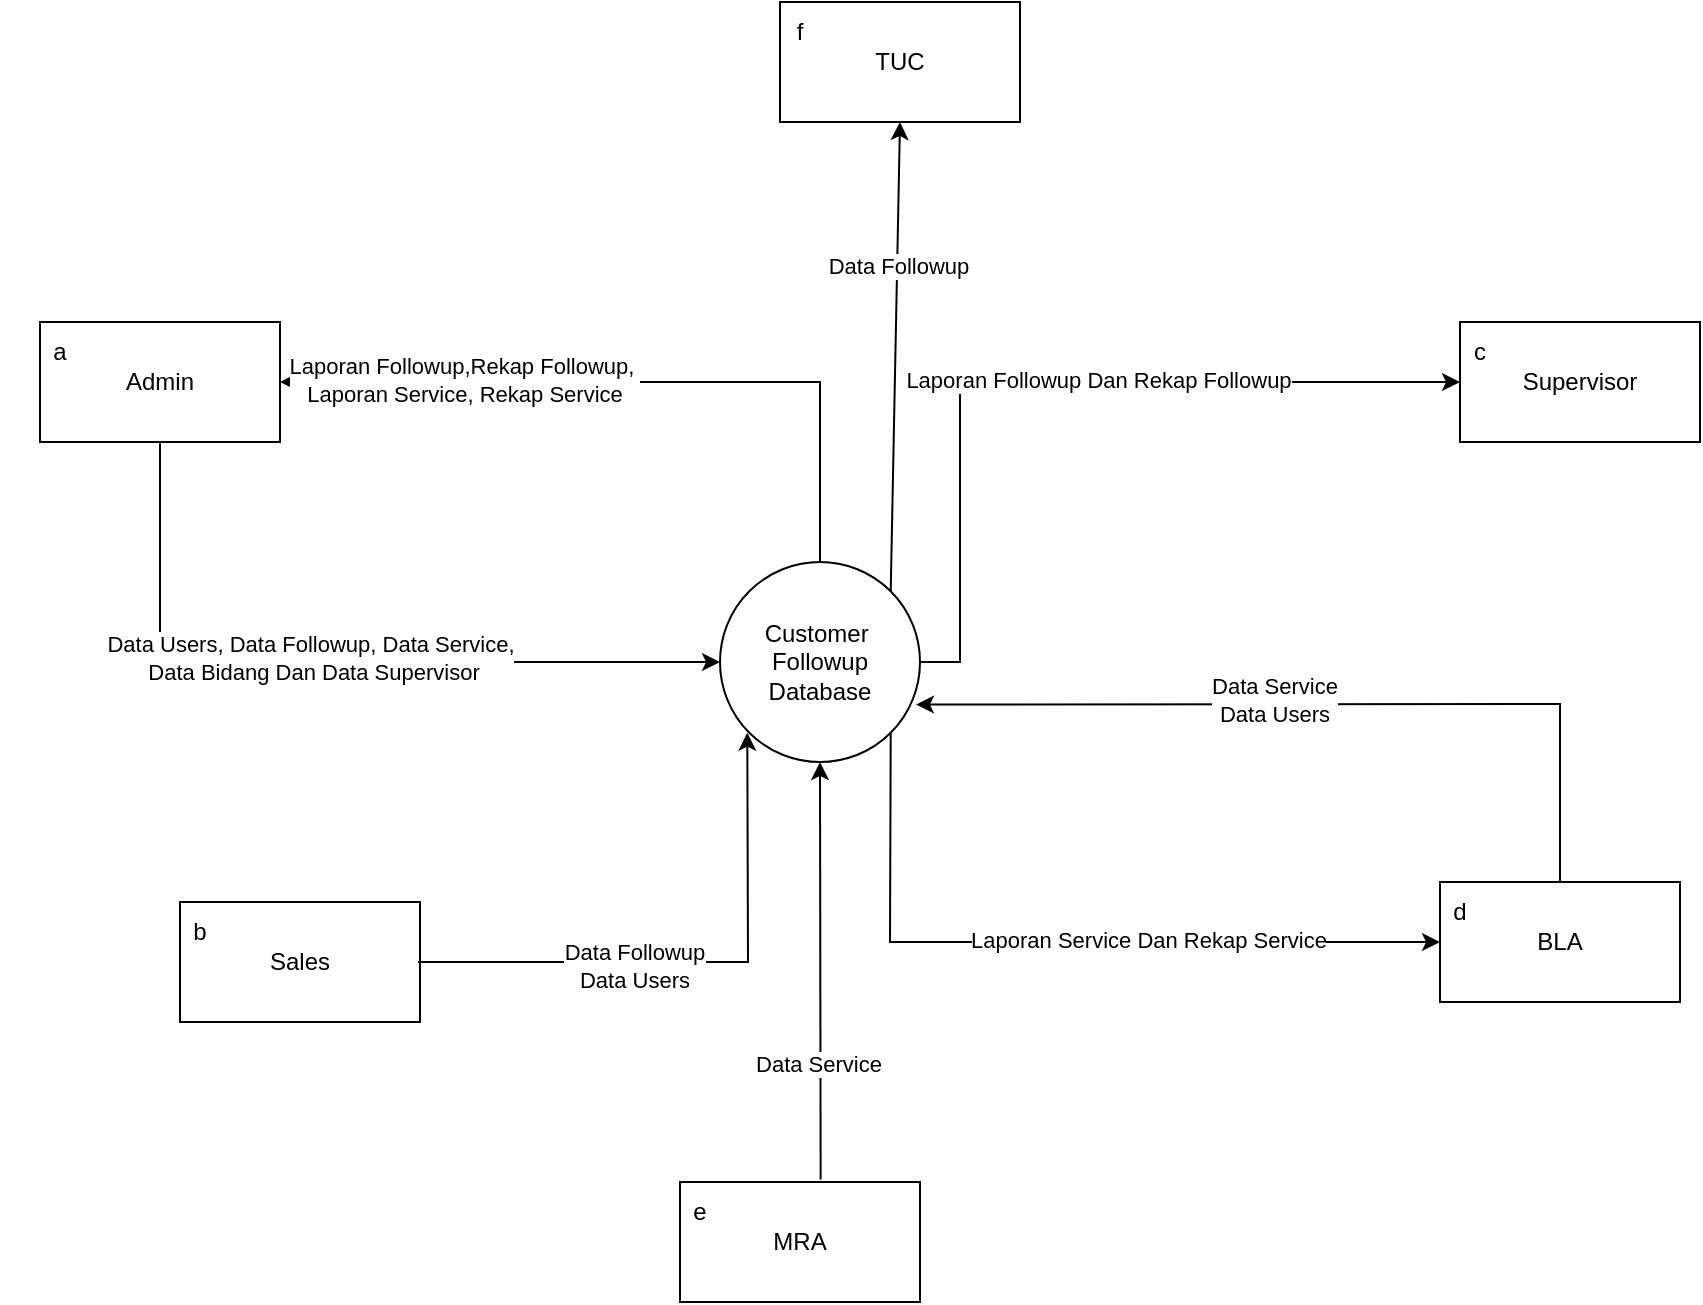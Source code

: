 <mxfile version="24.6.4" type="github" pages="2">
  <diagram name="Diagram Konteks" id="epgfFb0skEptq95vjhe1">
    <mxGraphModel dx="934" dy="1352" grid="1" gridSize="10" guides="1" tooltips="1" connect="1" arrows="1" fold="1" page="1" pageScale="1" pageWidth="1169" pageHeight="827" math="0" shadow="0">
      <root>
        <mxCell id="0" />
        <mxCell id="1" parent="0" />
        <mxCell id="VuiifhyWefLbRoHjWOdV-1" value="Customer&amp;nbsp;&lt;div&gt;Followup&lt;/div&gt;&lt;div&gt;Database&lt;/div&gt;" style="shape=ellipse;html=1;dashed=0;whiteSpace=wrap;perimeter=ellipsePerimeter;" parent="1" vertex="1">
          <mxGeometry x="360" y="170" width="100" height="100" as="geometry" />
        </mxCell>
        <mxCell id="VuiifhyWefLbRoHjWOdV-5" value="Supervisor" style="html=1;dashed=0;whiteSpace=wrap;" parent="1" vertex="1">
          <mxGeometry x="730" y="50" width="120" height="60" as="geometry" />
        </mxCell>
        <mxCell id="VuiifhyWefLbRoHjWOdV-14" value="Admin" style="html=1;dashed=0;whiteSpace=wrap;" parent="1" vertex="1">
          <mxGeometry x="20" y="50" width="120" height="60" as="geometry" />
        </mxCell>
        <mxCell id="VuiifhyWefLbRoHjWOdV-15" value="Sales" style="html=1;dashed=0;whiteSpace=wrap;" parent="1" vertex="1">
          <mxGeometry x="90" y="340" width="120" height="60" as="geometry" />
        </mxCell>
        <mxCell id="VuiifhyWefLbRoHjWOdV-16" value="MRA" style="html=1;dashed=0;whiteSpace=wrap;" parent="1" vertex="1">
          <mxGeometry x="340" y="480" width="120" height="60" as="geometry" />
        </mxCell>
        <mxCell id="3bvG3QOUrX4tDnKTCZNF-1" value="BLA" style="html=1;dashed=0;whiteSpace=wrap;" vertex="1" parent="1">
          <mxGeometry x="720" y="330" width="120" height="60" as="geometry" />
        </mxCell>
        <mxCell id="3bvG3QOUrX4tDnKTCZNF-2" value="TUC" style="html=1;dashed=0;whiteSpace=wrap;" vertex="1" parent="1">
          <mxGeometry x="390" y="-110" width="120" height="60" as="geometry" />
        </mxCell>
        <mxCell id="3bvG3QOUrX4tDnKTCZNF-3" value="" style="endArrow=classic;html=1;rounded=0;exitX=0.5;exitY=1;exitDx=0;exitDy=0;entryX=0;entryY=0.5;entryDx=0;entryDy=0;" edge="1" parent="1" source="VuiifhyWefLbRoHjWOdV-14" target="VuiifhyWefLbRoHjWOdV-1">
          <mxGeometry width="50" height="50" relative="1" as="geometry">
            <mxPoint x="390" y="260" as="sourcePoint" />
            <mxPoint x="440" y="210" as="targetPoint" />
            <Array as="points">
              <mxPoint x="80" y="220" />
            </Array>
          </mxGeometry>
        </mxCell>
        <mxCell id="3bvG3QOUrX4tDnKTCZNF-4" value="Data Users, Data Followup, Data Service,&lt;div&gt;&amp;nbsp;Data Bidang Dan Data Supervisor&lt;/div&gt;" style="edgeLabel;html=1;align=center;verticalAlign=middle;resizable=0;points=[];" vertex="1" connectable="0" parent="3bvG3QOUrX4tDnKTCZNF-3">
          <mxGeometry x="-0.054" y="2" relative="1" as="geometry">
            <mxPoint as="offset" />
          </mxGeometry>
        </mxCell>
        <mxCell id="3bvG3QOUrX4tDnKTCZNF-6" value="" style="endArrow=classic;html=1;rounded=0;exitX=1;exitY=0.5;exitDx=0;exitDy=0;entryX=0;entryY=1;entryDx=0;entryDy=0;" edge="1" parent="1">
          <mxGeometry width="50" height="50" relative="1" as="geometry">
            <mxPoint x="209" y="370" as="sourcePoint" />
            <mxPoint x="373.645" y="255.355" as="targetPoint" />
            <Array as="points">
              <mxPoint x="374" y="370" />
            </Array>
          </mxGeometry>
        </mxCell>
        <mxCell id="3bvG3QOUrX4tDnKTCZNF-7" value="Data Followup&lt;div&gt;Data Users&lt;/div&gt;" style="edgeLabel;html=1;align=center;verticalAlign=middle;resizable=0;points=[];" vertex="1" connectable="0" parent="3bvG3QOUrX4tDnKTCZNF-6">
          <mxGeometry x="-0.227" y="-2" relative="1" as="geometry">
            <mxPoint as="offset" />
          </mxGeometry>
        </mxCell>
        <mxCell id="3bvG3QOUrX4tDnKTCZNF-8" value="" style="endArrow=classic;html=1;rounded=0;exitX=0.5;exitY=0;exitDx=0;exitDy=0;entryX=1;entryY=0.5;entryDx=0;entryDy=0;" edge="1" parent="1" source="VuiifhyWefLbRoHjWOdV-1" target="VuiifhyWefLbRoHjWOdV-14">
          <mxGeometry width="50" height="50" relative="1" as="geometry">
            <mxPoint x="410" y="160" as="sourcePoint" />
            <mxPoint x="460" y="110" as="targetPoint" />
            <Array as="points">
              <mxPoint x="410" y="80" />
            </Array>
          </mxGeometry>
        </mxCell>
        <mxCell id="3bvG3QOUrX4tDnKTCZNF-9" value="Laporan Followup,Rekap Followup,&amp;nbsp;&lt;div&gt;Laporan Service, Rekap Service&lt;/div&gt;" style="edgeLabel;html=1;align=center;verticalAlign=middle;resizable=0;points=[];" vertex="1" connectable="0" parent="3bvG3QOUrX4tDnKTCZNF-8">
          <mxGeometry x="0.493" y="-1" relative="1" as="geometry">
            <mxPoint as="offset" />
          </mxGeometry>
        </mxCell>
        <mxCell id="3bvG3QOUrX4tDnKTCZNF-10" value="" style="endArrow=classic;html=1;rounded=0;exitX=1;exitY=0.5;exitDx=0;exitDy=0;entryX=0;entryY=0.5;entryDx=0;entryDy=0;" edge="1" parent="1" source="VuiifhyWefLbRoHjWOdV-1" target="VuiifhyWefLbRoHjWOdV-5">
          <mxGeometry width="50" height="50" relative="1" as="geometry">
            <mxPoint x="380" y="160" as="sourcePoint" />
            <mxPoint x="430" y="110" as="targetPoint" />
            <Array as="points">
              <mxPoint x="480" y="220" />
              <mxPoint x="480" y="80" />
            </Array>
          </mxGeometry>
        </mxCell>
        <mxCell id="3bvG3QOUrX4tDnKTCZNF-12" value="Laporan Followup Dan Rekap Followup" style="edgeLabel;html=1;align=center;verticalAlign=middle;resizable=0;points=[];" vertex="1" connectable="0" parent="3bvG3QOUrX4tDnKTCZNF-10">
          <mxGeometry x="0.114" y="1" relative="1" as="geometry">
            <mxPoint as="offset" />
          </mxGeometry>
        </mxCell>
        <mxCell id="3bvG3QOUrX4tDnKTCZNF-13" value="" style="endArrow=classic;html=1;rounded=0;exitX=1;exitY=1;exitDx=0;exitDy=0;entryX=0;entryY=0.5;entryDx=0;entryDy=0;" edge="1" parent="1" source="VuiifhyWefLbRoHjWOdV-1" target="3bvG3QOUrX4tDnKTCZNF-1">
          <mxGeometry width="50" height="50" relative="1" as="geometry">
            <mxPoint x="590" y="390" as="sourcePoint" />
            <mxPoint x="700" y="360" as="targetPoint" />
            <Array as="points">
              <mxPoint x="445" y="360" />
            </Array>
          </mxGeometry>
        </mxCell>
        <mxCell id="3bvG3QOUrX4tDnKTCZNF-16" value="Laporan Service Dan Rekap Service" style="edgeLabel;html=1;align=center;verticalAlign=middle;resizable=0;points=[];" vertex="1" connectable="0" parent="3bvG3QOUrX4tDnKTCZNF-13">
          <mxGeometry x="0.231" y="1" relative="1" as="geometry">
            <mxPoint as="offset" />
          </mxGeometry>
        </mxCell>
        <mxCell id="3bvG3QOUrX4tDnKTCZNF-14" value="" style="endArrow=classic;html=1;rounded=0;entryX=0.98;entryY=0.713;entryDx=0;entryDy=0;entryPerimeter=0;exitX=0.5;exitY=0;exitDx=0;exitDy=0;" edge="1" parent="1" source="3bvG3QOUrX4tDnKTCZNF-1" target="VuiifhyWefLbRoHjWOdV-1">
          <mxGeometry width="50" height="50" relative="1" as="geometry">
            <mxPoint x="700" y="320" as="sourcePoint" />
            <mxPoint x="550" y="240" as="targetPoint" />
            <Array as="points">
              <mxPoint x="780" y="241" />
            </Array>
          </mxGeometry>
        </mxCell>
        <mxCell id="3bvG3QOUrX4tDnKTCZNF-15" value="Data Service&lt;div&gt;Data Users&lt;/div&gt;" style="edgeLabel;html=1;align=center;verticalAlign=middle;resizable=0;points=[];" vertex="1" connectable="0" parent="3bvG3QOUrX4tDnKTCZNF-14">
          <mxGeometry x="0.131" y="-2" relative="1" as="geometry">
            <mxPoint as="offset" />
          </mxGeometry>
        </mxCell>
        <mxCell id="3bvG3QOUrX4tDnKTCZNF-17" value="" style="endArrow=classic;html=1;rounded=0;exitX=0.586;exitY=-0.021;exitDx=0;exitDy=0;exitPerimeter=0;entryX=0.5;entryY=1;entryDx=0;entryDy=0;" edge="1" parent="1" source="VuiifhyWefLbRoHjWOdV-16" target="VuiifhyWefLbRoHjWOdV-1">
          <mxGeometry width="50" height="50" relative="1" as="geometry">
            <mxPoint x="420" y="460" as="sourcePoint" />
            <mxPoint x="470" y="410" as="targetPoint" />
          </mxGeometry>
        </mxCell>
        <mxCell id="3bvG3QOUrX4tDnKTCZNF-18" value="Data Service" style="edgeLabel;html=1;align=center;verticalAlign=middle;resizable=0;points=[];" vertex="1" connectable="0" parent="3bvG3QOUrX4tDnKTCZNF-17">
          <mxGeometry x="-0.446" y="1" relative="1" as="geometry">
            <mxPoint as="offset" />
          </mxGeometry>
        </mxCell>
        <mxCell id="3bvG3QOUrX4tDnKTCZNF-19" value="" style="endArrow=classic;html=1;rounded=0;exitX=1;exitY=0;exitDx=0;exitDy=0;entryX=0.5;entryY=1;entryDx=0;entryDy=0;" edge="1" parent="1" source="VuiifhyWefLbRoHjWOdV-1" target="3bvG3QOUrX4tDnKTCZNF-2">
          <mxGeometry width="50" height="50" relative="1" as="geometry">
            <mxPoint x="610" y="190" as="sourcePoint" />
            <mxPoint x="660" y="140" as="targetPoint" />
          </mxGeometry>
        </mxCell>
        <mxCell id="3bvG3QOUrX4tDnKTCZNF-20" value="Data Followup" style="edgeLabel;html=1;align=center;verticalAlign=middle;resizable=0;points=[];" vertex="1" connectable="0" parent="3bvG3QOUrX4tDnKTCZNF-19">
          <mxGeometry x="0.398" relative="1" as="geometry">
            <mxPoint y="1" as="offset" />
          </mxGeometry>
        </mxCell>
        <mxCell id="ki20Z8s4vrW7yiZeNQ6K-3" value="a" style="text;html=1;align=center;verticalAlign=middle;whiteSpace=wrap;rounded=0;" vertex="1" parent="1">
          <mxGeometry y="50" width="60" height="30" as="geometry" />
        </mxCell>
        <mxCell id="ki20Z8s4vrW7yiZeNQ6K-4" value="b" style="text;html=1;align=center;verticalAlign=middle;whiteSpace=wrap;rounded=0;" vertex="1" parent="1">
          <mxGeometry x="70" y="340" width="60" height="30" as="geometry" />
        </mxCell>
        <mxCell id="ki20Z8s4vrW7yiZeNQ6K-5" value="c" style="text;html=1;align=center;verticalAlign=middle;whiteSpace=wrap;rounded=0;" vertex="1" parent="1">
          <mxGeometry x="710" y="50" width="60" height="30" as="geometry" />
        </mxCell>
        <mxCell id="ki20Z8s4vrW7yiZeNQ6K-8" value="d" style="text;html=1;align=center;verticalAlign=middle;whiteSpace=wrap;rounded=0;" vertex="1" parent="1">
          <mxGeometry x="700" y="330" width="60" height="30" as="geometry" />
        </mxCell>
        <mxCell id="ki20Z8s4vrW7yiZeNQ6K-9" value="e" style="text;html=1;align=center;verticalAlign=middle;whiteSpace=wrap;rounded=0;" vertex="1" parent="1">
          <mxGeometry x="320" y="480" width="60" height="30" as="geometry" />
        </mxCell>
        <mxCell id="ki20Z8s4vrW7yiZeNQ6K-10" value="f" style="text;html=1;align=center;verticalAlign=middle;whiteSpace=wrap;rounded=0;" vertex="1" parent="1">
          <mxGeometry x="370" y="-110" width="60" height="30" as="geometry" />
        </mxCell>
      </root>
    </mxGraphModel>
  </diagram>
  <diagram id="bucHdOgtdyLKO2n5NT9M" name="Page-2">
    <mxGraphModel dx="1963" dy="446" grid="1" gridSize="10" guides="1" tooltips="1" connect="1" arrows="1" fold="1" page="1" pageScale="1" pageWidth="1169" pageHeight="827" math="0" shadow="0">
      <root>
        <mxCell id="0" />
        <mxCell id="1" parent="0" />
        <mxCell id="wO4jeFMkarcU0C4ZVt6F-1" value="Admin" style="html=1;dashed=0;whiteSpace=wrap;fontSize=16;" parent="1" vertex="1">
          <mxGeometry x="430" y="150" width="120" height="60" as="geometry" />
        </mxCell>
        <mxCell id="kWxTAtephzZwehLaW-mJ-16" value="Sales" style="html=1;dashed=0;whiteSpace=wrap;fontSize=16;" parent="1" vertex="1">
          <mxGeometry x="-60" y="430" width="120" height="60" as="geometry" />
        </mxCell>
        <mxCell id="kWxTAtephzZwehLaW-mJ-17" value="MRA" style="html=1;dashed=0;whiteSpace=wrap;fontSize=16;" parent="1" vertex="1">
          <mxGeometry x="345" y="600" width="120" height="60" as="geometry" />
        </mxCell>
        <mxCell id="kWxTAtephzZwehLaW-mJ-18" value="Supervisor" style="html=1;dashed=0;whiteSpace=wrap;fontSize=16;" parent="1" vertex="1">
          <mxGeometry x="190" y="610" width="120" height="60" as="geometry" />
        </mxCell>
        <mxCell id="kWxTAtephzZwehLaW-mJ-28" value="1.P&lt;div style=&quot;font-size: 16px;&quot;&gt;users&lt;/div&gt;" style="shape=ellipse;html=1;dashed=0;whiteSpace=wrap;aspect=fixed;perimeter=ellipsePerimeter;fontSize=16;" parent="1" vertex="1">
          <mxGeometry x="150" y="340" width="80" height="80" as="geometry" />
        </mxCell>
        <mxCell id="bmZkXhHhfdS_KMOA7PLY-1" value="TUC" style="html=1;dashed=0;whiteSpace=wrap;fontSize=16;" vertex="1" parent="1">
          <mxGeometry x="630" y="570" width="120" height="60" as="geometry" />
        </mxCell>
        <mxCell id="PAaoC2mi8qCAiIPaxIjI-1" value="BLA" style="html=1;dashed=0;whiteSpace=wrap;fontSize=16;" vertex="1" parent="1">
          <mxGeometry x="500" y="610" width="120" height="60" as="geometry" />
        </mxCell>
        <mxCell id="PAaoC2mi8qCAiIPaxIjI-3" value="2.P&lt;div style=&quot;font-size: 16px;&quot;&gt;Bidang&lt;/div&gt;" style="shape=ellipse;html=1;dashed=0;whiteSpace=wrap;aspect=fixed;perimeter=ellipsePerimeter;fontSize=16;" vertex="1" parent="1">
          <mxGeometry x="300" y="340" width="80" height="80" as="geometry" />
        </mxCell>
        <mxCell id="PAaoC2mi8qCAiIPaxIjI-4" value="3.P&lt;div style=&quot;font-size: 16px;&quot;&gt;Supervisor&lt;/div&gt;" style="shape=ellipse;html=1;dashed=0;whiteSpace=wrap;aspect=fixed;perimeter=ellipsePerimeter;fontSize=16;" vertex="1" parent="1">
          <mxGeometry x="440" y="340" width="80" height="80" as="geometry" />
        </mxCell>
        <mxCell id="PAaoC2mi8qCAiIPaxIjI-5" value="4.P&lt;div style=&quot;font-size: 16px;&quot;&gt;Followup&lt;/div&gt;" style="shape=ellipse;html=1;dashed=0;whiteSpace=wrap;aspect=fixed;perimeter=ellipsePerimeter;fontSize=16;" vertex="1" parent="1">
          <mxGeometry x="584.5" y="340" width="80" height="80" as="geometry" />
        </mxCell>
        <mxCell id="PAaoC2mi8qCAiIPaxIjI-6" value="5.P&lt;div style=&quot;font-size: 16px;&quot;&gt;Service&lt;/div&gt;" style="shape=ellipse;html=1;dashed=0;whiteSpace=wrap;aspect=fixed;perimeter=ellipsePerimeter;fontSize=16;" vertex="1" parent="1">
          <mxGeometry x="720" y="340" width="80" height="80" as="geometry" />
        </mxCell>
        <mxCell id="PAaoC2mi8qCAiIPaxIjI-8" value="" style="endArrow=classic;html=1;rounded=0;exitX=0;exitY=0.5;exitDx=0;exitDy=0;entryX=0.5;entryY=0;entryDx=0;entryDy=0;" edge="1" parent="1" source="wO4jeFMkarcU0C4ZVt6F-1" target="kWxTAtephzZwehLaW-mJ-28">
          <mxGeometry width="50" height="50" relative="1" as="geometry">
            <mxPoint x="350" y="300" as="sourcePoint" />
            <mxPoint x="400" y="250" as="targetPoint" />
            <Array as="points">
              <mxPoint x="190" y="180" />
            </Array>
          </mxGeometry>
        </mxCell>
        <mxCell id="KHFkOiuXwLlKuGVH0VCN-2" value="Data Users" style="edgeLabel;html=1;align=center;verticalAlign=middle;resizable=0;points=[];" vertex="1" connectable="0" parent="PAaoC2mi8qCAiIPaxIjI-8">
          <mxGeometry x="0.08" y="-1" relative="1" as="geometry">
            <mxPoint as="offset" />
          </mxGeometry>
        </mxCell>
        <mxCell id="PAaoC2mi8qCAiIPaxIjI-9" value="" style="endArrow=classic;html=1;rounded=0;exitX=0;exitY=1;exitDx=0;exitDy=0;entryX=0.5;entryY=0;entryDx=0;entryDy=0;" edge="1" parent="1" source="wO4jeFMkarcU0C4ZVt6F-1" target="PAaoC2mi8qCAiIPaxIjI-3">
          <mxGeometry width="50" height="50" relative="1" as="geometry">
            <mxPoint x="500" y="340" as="sourcePoint" />
            <mxPoint x="550" y="290" as="targetPoint" />
            <Array as="points">
              <mxPoint x="340" y="210" />
            </Array>
          </mxGeometry>
        </mxCell>
        <mxCell id="KhvcZn7qx0jvtT2tmby4-1" value="Data Bidang" style="edgeLabel;html=1;align=center;verticalAlign=middle;resizable=0;points=[];" vertex="1" connectable="0" parent="PAaoC2mi8qCAiIPaxIjI-9">
          <mxGeometry x="-0.288" y="2" relative="1" as="geometry">
            <mxPoint as="offset" />
          </mxGeometry>
        </mxCell>
        <mxCell id="PAaoC2mi8qCAiIPaxIjI-10" value="" style="endArrow=classic;html=1;rounded=0;exitX=0.417;exitY=1;exitDx=0;exitDy=0;exitPerimeter=0;entryX=0.5;entryY=0;entryDx=0;entryDy=0;" edge="1" parent="1" source="wO4jeFMkarcU0C4ZVt6F-1" target="PAaoC2mi8qCAiIPaxIjI-4">
          <mxGeometry width="50" height="50" relative="1" as="geometry">
            <mxPoint x="510" y="290" as="sourcePoint" />
            <mxPoint x="560" y="240" as="targetPoint" />
          </mxGeometry>
        </mxCell>
        <mxCell id="PAaoC2mi8qCAiIPaxIjI-11" value="" style="endArrow=classic;html=1;rounded=0;exitX=1;exitY=1;exitDx=0;exitDy=0;entryX=0.5;entryY=0;entryDx=0;entryDy=0;" edge="1" parent="1" source="wO4jeFMkarcU0C4ZVt6F-1" target="PAaoC2mi8qCAiIPaxIjI-5">
          <mxGeometry width="50" height="50" relative="1" as="geometry">
            <mxPoint x="890" y="230" as="sourcePoint" />
            <mxPoint x="940" y="180" as="targetPoint" />
            <Array as="points">
              <mxPoint x="625" y="210" />
            </Array>
          </mxGeometry>
        </mxCell>
        <mxCell id="PAaoC2mi8qCAiIPaxIjI-12" value="" style="endArrow=classic;html=1;rounded=0;exitX=1;exitY=0.5;exitDx=0;exitDy=0;entryX=0.5;entryY=0;entryDx=0;entryDy=0;" edge="1" parent="1" source="wO4jeFMkarcU0C4ZVt6F-1" target="PAaoC2mi8qCAiIPaxIjI-6">
          <mxGeometry width="50" height="50" relative="1" as="geometry">
            <mxPoint x="770" y="290" as="sourcePoint" />
            <mxPoint x="820" y="240" as="targetPoint" />
            <Array as="points">
              <mxPoint x="760" y="180" />
            </Array>
          </mxGeometry>
        </mxCell>
        <mxCell id="KHFkOiuXwLlKuGVH0VCN-1" value="tb_users" style="html=1;dashed=0;whiteSpace=wrap;shape=partialRectangle;right=0;left=0;" vertex="1" parent="1">
          <mxGeometry x="140" y="510" width="100" height="30" as="geometry" />
        </mxCell>
        <mxCell id="KHFkOiuXwLlKuGVH0VCN-3" value="" style="endArrow=classic;html=1;rounded=0;exitX=0;exitY=1;exitDx=0;exitDy=0;" edge="1" parent="1" source="kWxTAtephzZwehLaW-mJ-28">
          <mxGeometry width="50" height="50" relative="1" as="geometry">
            <mxPoint x="220" y="510" as="sourcePoint" />
            <mxPoint x="162" y="510" as="targetPoint" />
          </mxGeometry>
        </mxCell>
        <mxCell id="KHFkOiuXwLlKuGVH0VCN-8" value="Data Users" style="edgeLabel;html=1;align=center;verticalAlign=middle;resizable=0;points=[];" vertex="1" connectable="0" parent="KHFkOiuXwLlKuGVH0VCN-3">
          <mxGeometry x="-0.317" y="1" relative="1" as="geometry">
            <mxPoint as="offset" />
          </mxGeometry>
        </mxCell>
        <mxCell id="KHFkOiuXwLlKuGVH0VCN-6" value="" style="endArrow=classic;html=1;rounded=0;exitX=0.75;exitY=0;exitDx=0;exitDy=0;entryX=1;entryY=1;entryDx=0;entryDy=0;" edge="1" parent="1" source="KHFkOiuXwLlKuGVH0VCN-1" target="kWxTAtephzZwehLaW-mJ-28">
          <mxGeometry width="50" height="50" relative="1" as="geometry">
            <mxPoint x="330" y="520" as="sourcePoint" />
            <mxPoint x="380" y="470" as="targetPoint" />
          </mxGeometry>
        </mxCell>
        <mxCell id="KHFkOiuXwLlKuGVH0VCN-11" value="Data Users" style="edgeLabel;html=1;align=center;verticalAlign=middle;resizable=0;points=[];" vertex="1" connectable="0" parent="KHFkOiuXwLlKuGVH0VCN-6">
          <mxGeometry x="-0.312" relative="1" as="geometry">
            <mxPoint as="offset" />
          </mxGeometry>
        </mxCell>
        <mxCell id="KHFkOiuXwLlKuGVH0VCN-12" value="tb_bidang" style="html=1;dashed=0;whiteSpace=wrap;shape=partialRectangle;right=0;left=0;" vertex="1" parent="1">
          <mxGeometry x="300" y="510" width="100" height="30" as="geometry" />
        </mxCell>
        <mxCell id="KHFkOiuXwLlKuGVH0VCN-13" value="" style="endArrow=classic;html=1;rounded=0;exitX=0;exitY=1;exitDx=0;exitDy=0;entryX=0.143;entryY=0.044;entryDx=0;entryDy=0;entryPerimeter=0;" edge="1" parent="1" source="PAaoC2mi8qCAiIPaxIjI-3" target="KHFkOiuXwLlKuGVH0VCN-12">
          <mxGeometry width="50" height="50" relative="1" as="geometry">
            <mxPoint x="172" y="418" as="sourcePoint" />
            <mxPoint x="172" y="520" as="targetPoint" />
          </mxGeometry>
        </mxCell>
        <mxCell id="KHFkOiuXwLlKuGVH0VCN-14" value="Data bidang" style="edgeLabel;html=1;align=center;verticalAlign=middle;resizable=0;points=[];" vertex="1" connectable="0" parent="KHFkOiuXwLlKuGVH0VCN-13">
          <mxGeometry x="-0.317" y="1" relative="1" as="geometry">
            <mxPoint as="offset" />
          </mxGeometry>
        </mxCell>
        <mxCell id="KHFkOiuXwLlKuGVH0VCN-15" value="" style="endArrow=classic;html=1;rounded=0;exitX=0.75;exitY=0;exitDx=0;exitDy=0;entryX=1;entryY=1;entryDx=0;entryDy=0;" edge="1" parent="1" source="KHFkOiuXwLlKuGVH0VCN-12">
          <mxGeometry width="50" height="50" relative="1" as="geometry">
            <mxPoint x="380" y="501.72" as="sourcePoint" />
            <mxPoint x="373.284" y="400.004" as="targetPoint" />
          </mxGeometry>
        </mxCell>
        <mxCell id="KHFkOiuXwLlKuGVH0VCN-16" value="Data bidang" style="edgeLabel;html=1;align=center;verticalAlign=middle;resizable=0;points=[];" vertex="1" connectable="0" parent="KHFkOiuXwLlKuGVH0VCN-15">
          <mxGeometry x="-0.312" relative="1" as="geometry">
            <mxPoint as="offset" />
          </mxGeometry>
        </mxCell>
        <mxCell id="aKGOEBtIyafNQ6vPUZhU-1" value="tb_supervisor" style="html=1;dashed=0;whiteSpace=wrap;shape=partialRectangle;right=0;left=0;" vertex="1" parent="1">
          <mxGeometry x="440" y="510" width="100" height="30" as="geometry" />
        </mxCell>
        <mxCell id="aKGOEBtIyafNQ6vPUZhU-3" value="" style="endArrow=classic;html=1;rounded=0;entryX=0.177;entryY=0.067;entryDx=0;entryDy=0;entryPerimeter=0;" edge="1" parent="1" target="aKGOEBtIyafNQ6vPUZhU-1">
          <mxGeometry width="50" height="50" relative="1" as="geometry">
            <mxPoint x="458" y="410" as="sourcePoint" />
            <mxPoint x="460" y="500" as="targetPoint" />
          </mxGeometry>
        </mxCell>
        <mxCell id="aKGOEBtIyafNQ6vPUZhU-4" value="Data supervisor" style="edgeLabel;html=1;align=center;verticalAlign=middle;resizable=0;points=[];" vertex="1" connectable="0" parent="aKGOEBtIyafNQ6vPUZhU-3">
          <mxGeometry x="-0.317" y="1" relative="1" as="geometry">
            <mxPoint as="offset" />
          </mxGeometry>
        </mxCell>
      </root>
    </mxGraphModel>
  </diagram>
</mxfile>
